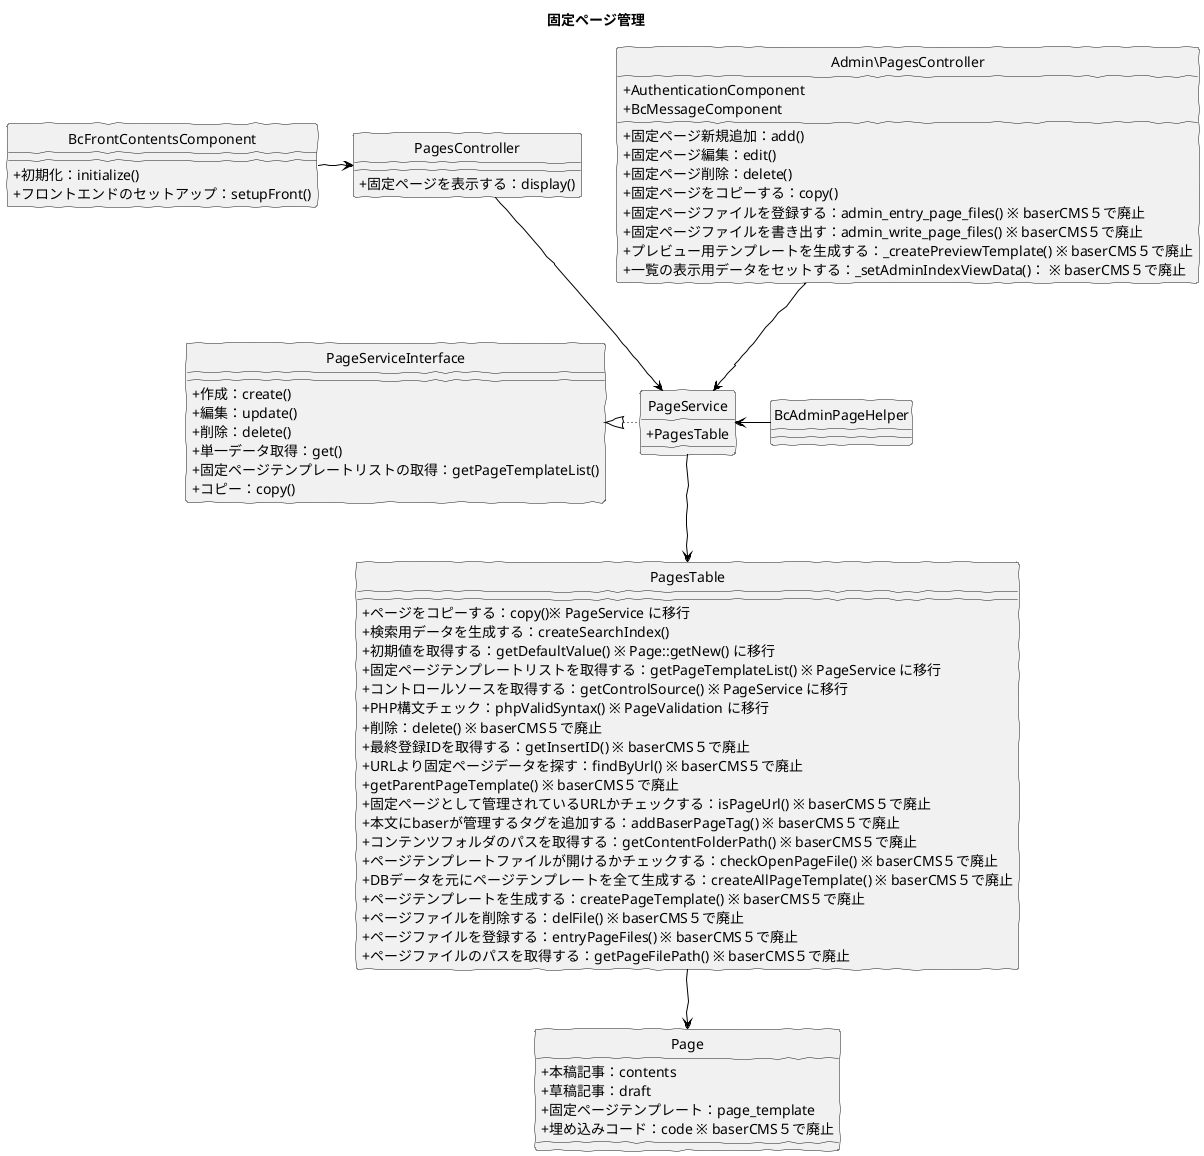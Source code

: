 @startuml
skinparam handwritten true
skinparam backgroundColor white
hide circle
skinparam classAttributeIconSize 0

title 固定ページ管理

class PagesController {
  + 固定ページを表示する：display()
}

class BcFrontContentsComponent {
  + 初期化：initialize()
  + フロントエンドのセットアップ：setupFront()
}

class Admin\PagesController {
  + AuthenticationComponent
  + BcMessageComponent
  + 固定ページ新規追加：add() 
  + 固定ページ編集：edit()
  + 固定ページ削除：delete()
  + 固定ページをコピーする：copy()
  + 固定ページファイルを登録する：admin_entry_page_files() ※ baserCMS５で廃止
  + 固定ページファイルを書き出す：admin_write_page_files() ※ baserCMS５で廃止
  + プレビュー用テンプレートを生成する：_createPreviewTemplate() ※ baserCMS５で廃止
  + 一覧の表示用データをセットする：_setAdminIndexViewData()： ※ baserCMS５で廃止
}

class BcAdminPageHelper {
}

class PageService {
  + PagesTable
}

class PageServiceInterface {
  + 作成：create()
  + 編集：update()
  + 削除：delete()
  + 単一データ取得：get()
  + 固定ページテンプレートリストの取得：getPageTemplateList()
  + コピー：copy()
}

class PagesTable {
	+ ページをコピーする：copy()※ PageService に移行
	+ 検索用データを生成する：createSearchIndex()
	+ 初期値を取得する：getDefaultValue() ※ Page::getNew() に移行
	+ 固定ページテンプレートリストを取得する：getPageTemplateList() ※ PageService に移行
	+ コントロールソースを取得する：getControlSource() ※ PageService に移行
	+ PHP構文チェック：phpValidSyntax() ※ PageValidation に移行
	+ 削除：delete() ※ baserCMS５で廃止
	+ 最終登録IDを取得する：getInsertID() ※ baserCMS５で廃止
	+ URLより固定ページデータを探す：findByUrl() ※ baserCMS５で廃止
	+ getParentPageTemplate() ※ baserCMS５で廃止
	+ 固定ページとして管理されているURLかチェックする：isPageUrl() ※ baserCMS５で廃止
	+ 本文にbaserが管理するタグを追加する：addBaserPageTag() ※ baserCMS５で廃止
	+ コンテンツフォルダのパスを取得する：getContentFolderPath() ※ baserCMS５で廃止
	+ ページテンプレートファイルが開けるかチェックする：checkOpenPageFile() ※ baserCMS５で廃止
	+ DBデータを元にページテンプレートを全て生成する：createAllPageTemplate() ※ baserCMS５で廃止
	+ ページテンプレートを生成する：createPageTemplate() ※ baserCMS５で廃止
	+ ページファイルを削除する：delFile() ※ baserCMS５で廃止
	+ ページファイルを登録する：entryPageFiles() ※ baserCMS５で廃止
	+ ページファイルのパスを取得する：getPageFilePath() ※ baserCMS５で廃止
}

class Page {
   + 本稿記事：contents
   + 草稿記事：draft
   + 固定ページテンプレート：page_template
   + 埋め込みコード：code ※ baserCMS５で廃止
}

Admin\PagesController -down[#Black]-> PageService
BcFrontContentsComponent -right[#Black]-> PagesController
PagesController -down[#Black]-> PageService
BcAdminPageHelper -left[#Black]-> PageService
PageService -down[#Black]-> PagesTable
PageService -left[dotted,#Black]-|> PageServiceInterface
PagesTable -down[#Black]-> Page

@enduml

